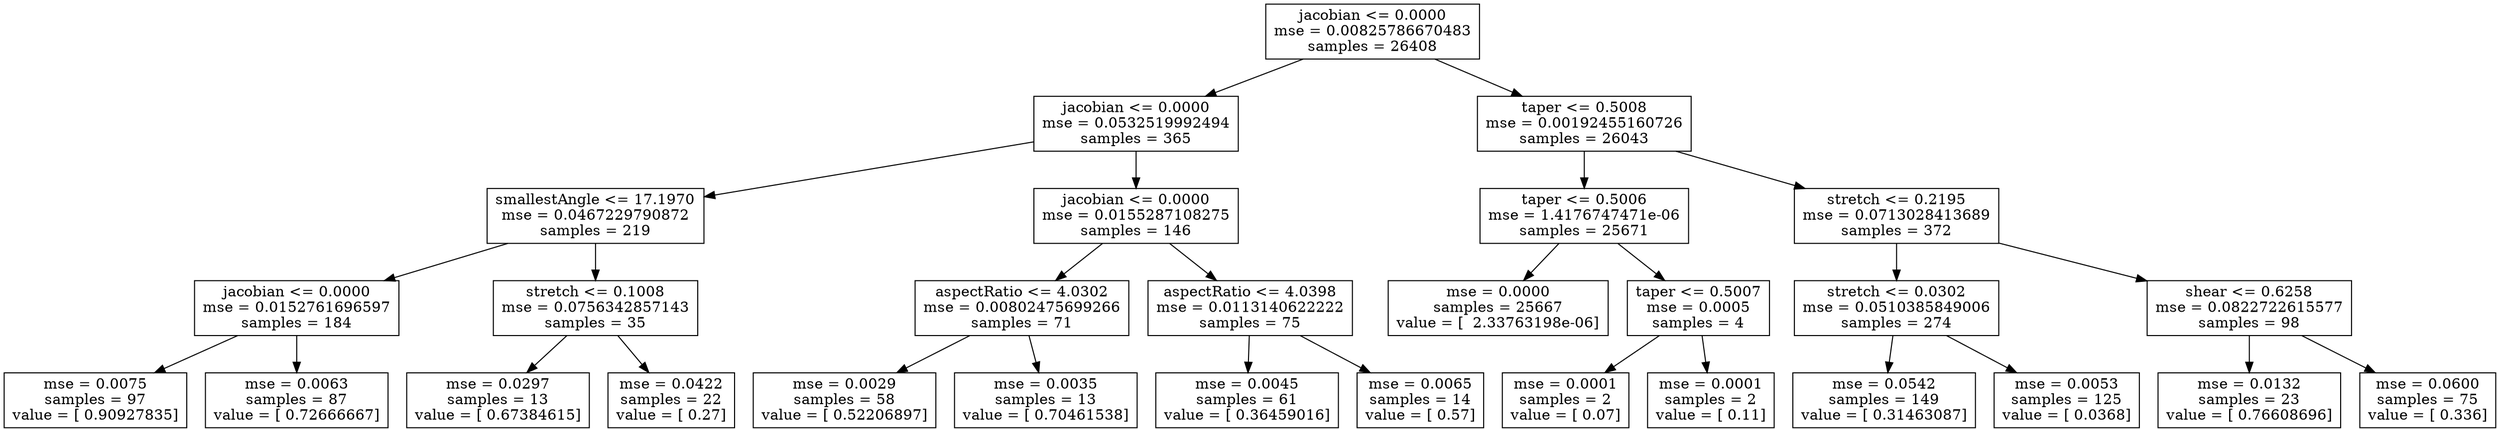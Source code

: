 digraph Tree {
0 [label="jacobian <= 0.0000\nmse = 0.00825786670483\nsamples = 26408", shape="box"] ;
1 [label="jacobian <= 0.0000\nmse = 0.0532519992494\nsamples = 365", shape="box"] ;
0 -> 1 ;
2 [label="smallestAngle <= 17.1970\nmse = 0.0467229790872\nsamples = 219", shape="box"] ;
1 -> 2 ;
3 [label="jacobian <= 0.0000\nmse = 0.0152761696597\nsamples = 184", shape="box"] ;
2 -> 3 ;
4 [label="mse = 0.0075\nsamples = 97\nvalue = [ 0.90927835]", shape="box"] ;
3 -> 4 ;
5 [label="mse = 0.0063\nsamples = 87\nvalue = [ 0.72666667]", shape="box"] ;
3 -> 5 ;
6 [label="stretch <= 0.1008\nmse = 0.0756342857143\nsamples = 35", shape="box"] ;
2 -> 6 ;
7 [label="mse = 0.0297\nsamples = 13\nvalue = [ 0.67384615]", shape="box"] ;
6 -> 7 ;
8 [label="mse = 0.0422\nsamples = 22\nvalue = [ 0.27]", shape="box"] ;
6 -> 8 ;
9 [label="jacobian <= 0.0000\nmse = 0.0155287108275\nsamples = 146", shape="box"] ;
1 -> 9 ;
10 [label="aspectRatio <= 4.0302\nmse = 0.00802475699266\nsamples = 71", shape="box"] ;
9 -> 10 ;
11 [label="mse = 0.0029\nsamples = 58\nvalue = [ 0.52206897]", shape="box"] ;
10 -> 11 ;
12 [label="mse = 0.0035\nsamples = 13\nvalue = [ 0.70461538]", shape="box"] ;
10 -> 12 ;
13 [label="aspectRatio <= 4.0398\nmse = 0.0113140622222\nsamples = 75", shape="box"] ;
9 -> 13 ;
14 [label="mse = 0.0045\nsamples = 61\nvalue = [ 0.36459016]", shape="box"] ;
13 -> 14 ;
15 [label="mse = 0.0065\nsamples = 14\nvalue = [ 0.57]", shape="box"] ;
13 -> 15 ;
16 [label="taper <= 0.5008\nmse = 0.00192455160726\nsamples = 26043", shape="box"] ;
0 -> 16 ;
17 [label="taper <= 0.5006\nmse = 1.4176747471e-06\nsamples = 25671", shape="box"] ;
16 -> 17 ;
18 [label="mse = 0.0000\nsamples = 25667\nvalue = [  2.33763198e-06]", shape="box"] ;
17 -> 18 ;
19 [label="taper <= 0.5007\nmse = 0.0005\nsamples = 4", shape="box"] ;
17 -> 19 ;
20 [label="mse = 0.0001\nsamples = 2\nvalue = [ 0.07]", shape="box"] ;
19 -> 20 ;
21 [label="mse = 0.0001\nsamples = 2\nvalue = [ 0.11]", shape="box"] ;
19 -> 21 ;
22 [label="stretch <= 0.2195\nmse = 0.0713028413689\nsamples = 372", shape="box"] ;
16 -> 22 ;
23 [label="stretch <= 0.0302\nmse = 0.0510385849006\nsamples = 274", shape="box"] ;
22 -> 23 ;
24 [label="mse = 0.0542\nsamples = 149\nvalue = [ 0.31463087]", shape="box"] ;
23 -> 24 ;
25 [label="mse = 0.0053\nsamples = 125\nvalue = [ 0.0368]", shape="box"] ;
23 -> 25 ;
26 [label="shear <= 0.6258\nmse = 0.0822722615577\nsamples = 98", shape="box"] ;
22 -> 26 ;
27 [label="mse = 0.0132\nsamples = 23\nvalue = [ 0.76608696]", shape="box"] ;
26 -> 27 ;
28 [label="mse = 0.0600\nsamples = 75\nvalue = [ 0.336]", shape="box"] ;
26 -> 28 ;
}